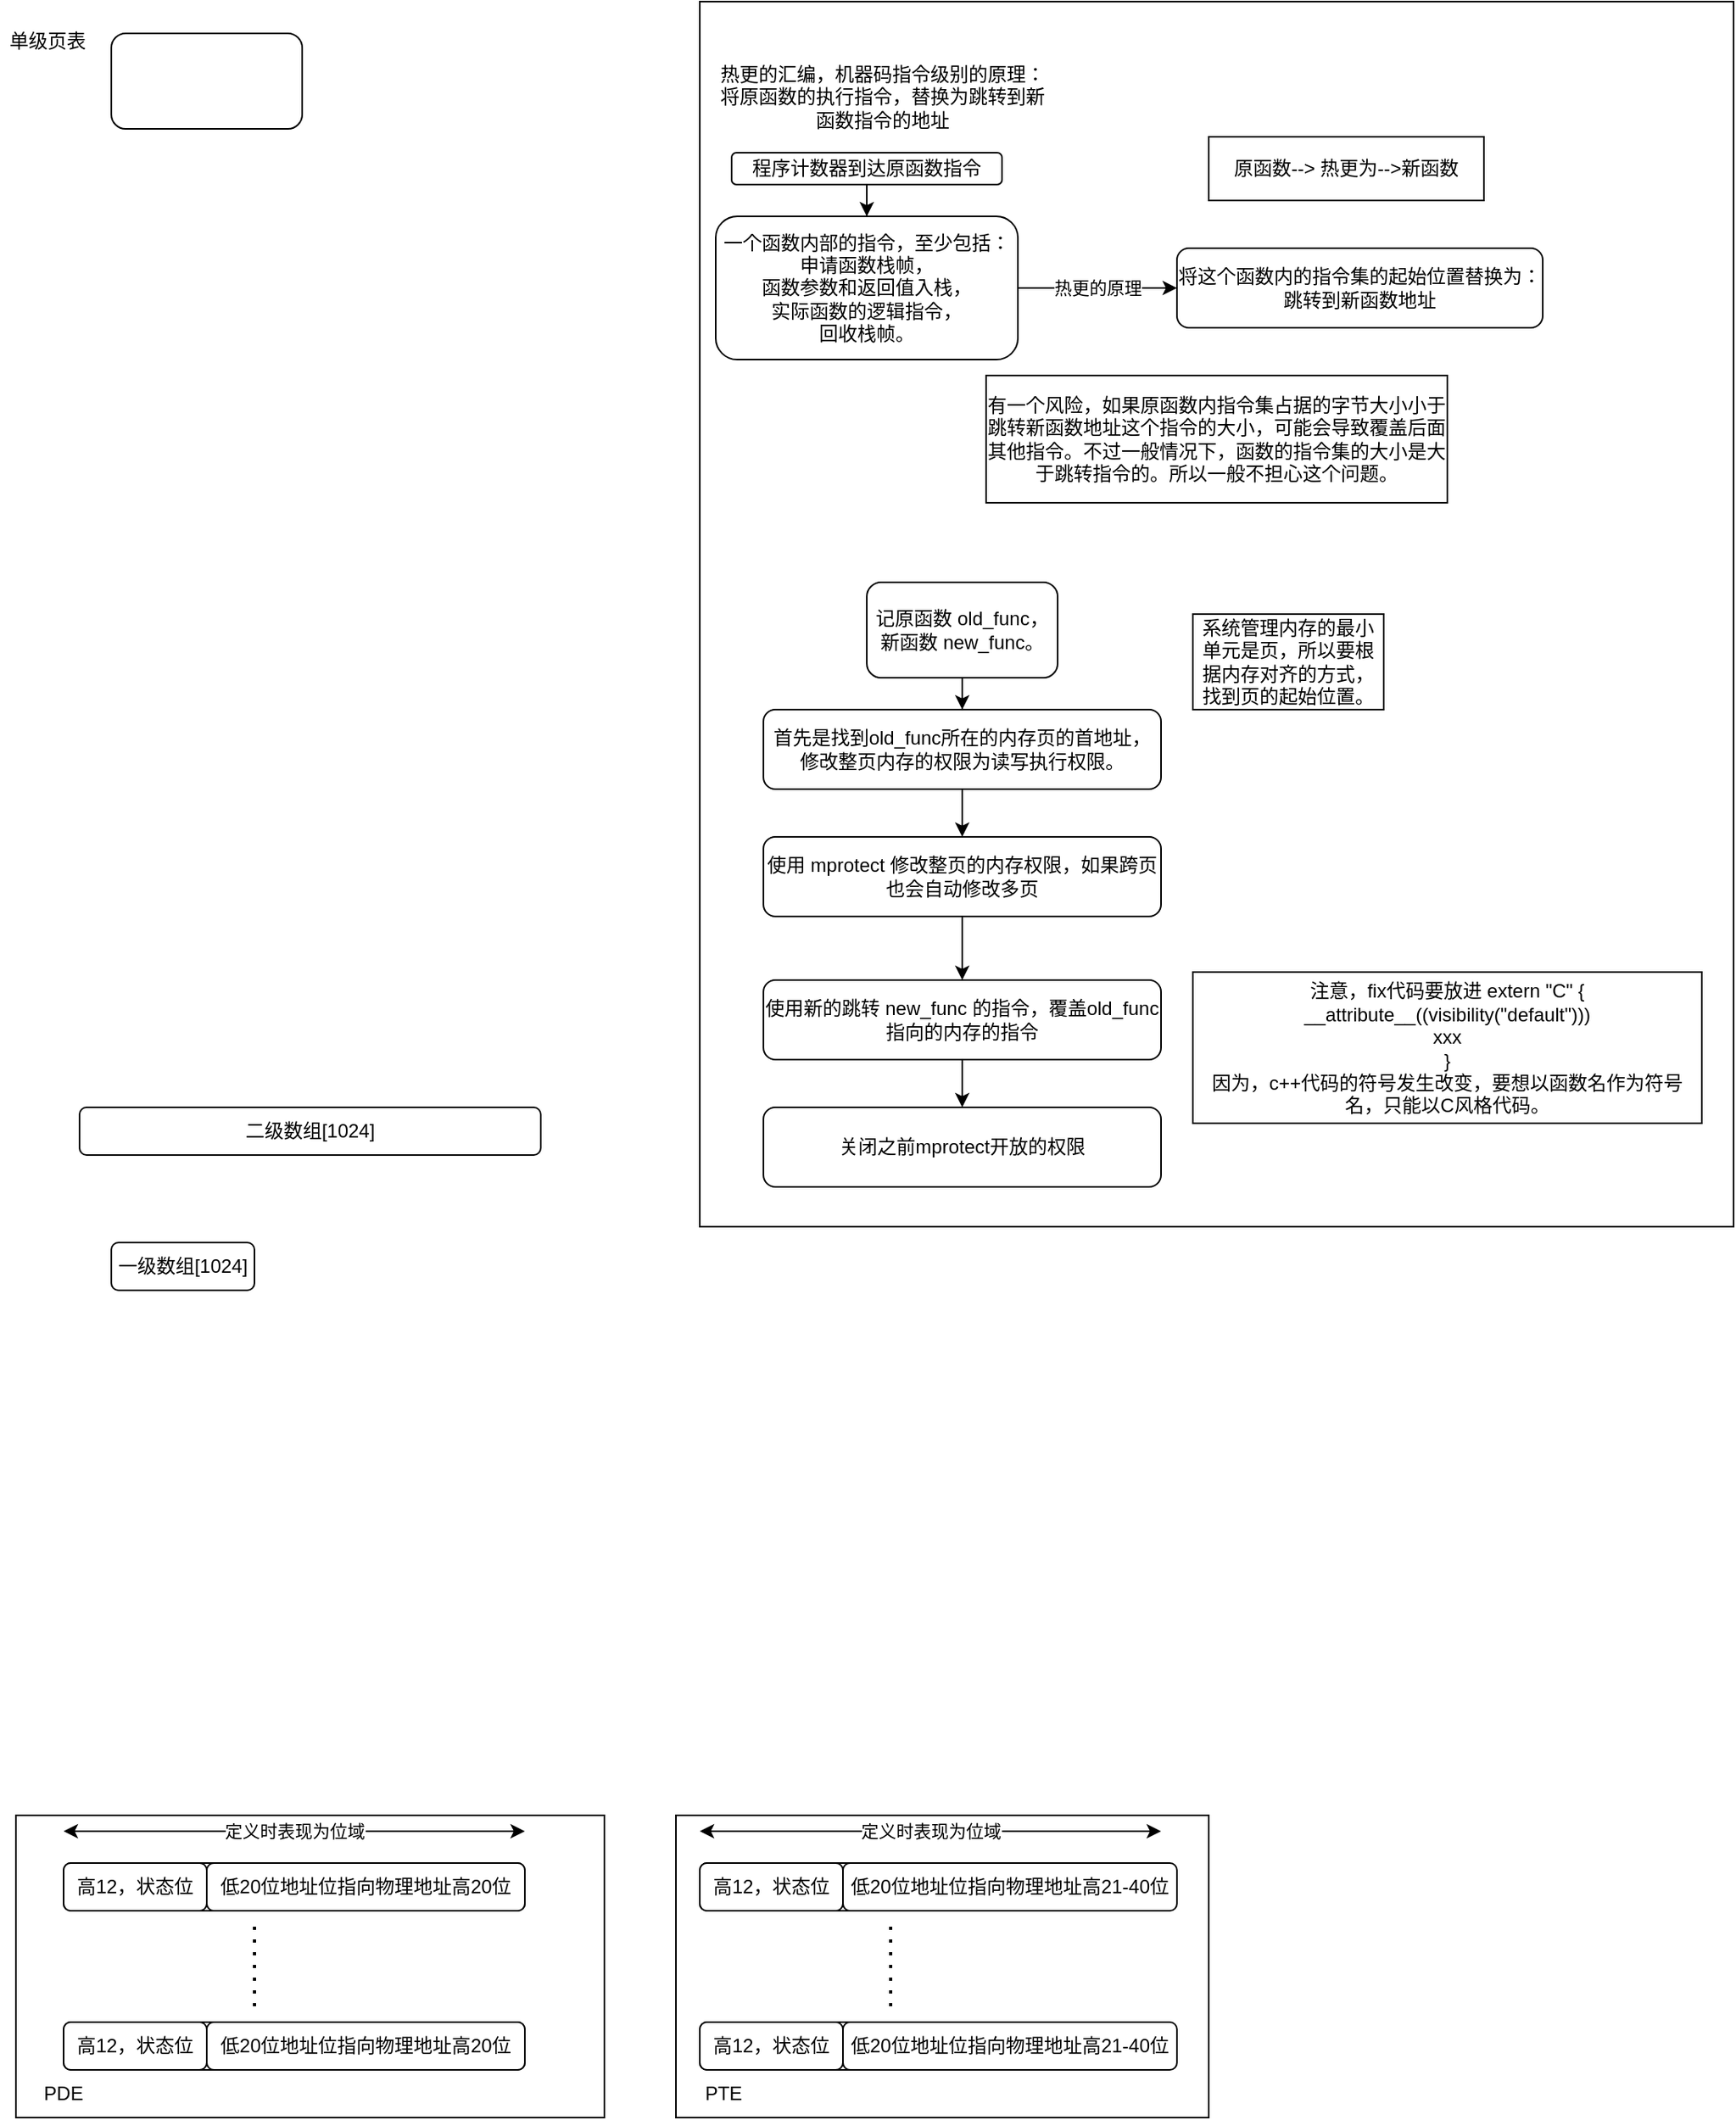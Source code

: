 <mxfile version="26.2.13">
  <diagram name="第 1 页" id="3-S_MTWsGbCbe-uagDEO">
    <mxGraphModel dx="1020" dy="671" grid="1" gridSize="10" guides="1" tooltips="1" connect="1" arrows="1" fold="1" page="1" pageScale="1" pageWidth="827" pageHeight="1169" math="0" shadow="0">
      <root>
        <mxCell id="0" />
        <mxCell id="1" parent="0" />
        <mxCell id="UJwOGw4JKF4MHEVCzDIA-2" value="" style="rounded=1;whiteSpace=wrap;html=1;" parent="1" vertex="1">
          <mxGeometry x="100" y="40" width="120" height="60" as="geometry" />
        </mxCell>
        <mxCell id="UJwOGw4JKF4MHEVCzDIA-3" value="单级页表" style="text;html=1;align=center;verticalAlign=middle;whiteSpace=wrap;rounded=0;" parent="1" vertex="1">
          <mxGeometry x="30" y="30" width="60" height="30" as="geometry" />
        </mxCell>
        <mxCell id="Q-pZWlg4WSGOJyvQfA7R-1" value="热更的汇编，机器码指令级别的原理：&lt;div&gt;将原函数的执行指令，替换为跳转到新函数指令的地址&lt;/div&gt;" style="text;html=1;align=center;verticalAlign=middle;whiteSpace=wrap;rounded=0;" parent="1" vertex="1">
          <mxGeometry x="480" y="65" width="210" height="30" as="geometry" />
        </mxCell>
        <mxCell id="Q-pZWlg4WSGOJyvQfA7R-4" value="" style="edgeStyle=orthogonalEdgeStyle;rounded=0;orthogonalLoop=1;jettySize=auto;html=1;" parent="1" source="Q-pZWlg4WSGOJyvQfA7R-2" target="Q-pZWlg4WSGOJyvQfA7R-3" edge="1">
          <mxGeometry relative="1" as="geometry" />
        </mxCell>
        <mxCell id="Q-pZWlg4WSGOJyvQfA7R-2" value="程序计数器到达原函数指令" style="rounded=1;whiteSpace=wrap;html=1;" parent="1" vertex="1">
          <mxGeometry x="490" y="115" width="170" height="20" as="geometry" />
        </mxCell>
        <mxCell id="Q-pZWlg4WSGOJyvQfA7R-6" value="" style="edgeStyle=orthogonalEdgeStyle;rounded=0;orthogonalLoop=1;jettySize=auto;html=1;" parent="1" source="Q-pZWlg4WSGOJyvQfA7R-3" target="Q-pZWlg4WSGOJyvQfA7R-5" edge="1">
          <mxGeometry relative="1" as="geometry" />
        </mxCell>
        <mxCell id="Q-pZWlg4WSGOJyvQfA7R-7" value="热更的原理" style="edgeLabel;html=1;align=center;verticalAlign=middle;resizable=0;points=[];" parent="Q-pZWlg4WSGOJyvQfA7R-6" vertex="1" connectable="0">
          <mxGeometry x="-0.272" y="3" relative="1" as="geometry">
            <mxPoint x="13" y="3" as="offset" />
          </mxGeometry>
        </mxCell>
        <mxCell id="Q-pZWlg4WSGOJyvQfA7R-3" value="一个函数内部的指令，至少包括：&lt;div&gt;申请函数栈帧，&lt;/div&gt;&lt;div&gt;函数参数和返回值入栈，&lt;/div&gt;&lt;div&gt;实际函数的逻辑指令，&lt;/div&gt;&lt;div&gt;回收栈帧。&lt;/div&gt;" style="whiteSpace=wrap;html=1;rounded=1;" parent="1" vertex="1">
          <mxGeometry x="480" y="155" width="190" height="90" as="geometry" />
        </mxCell>
        <mxCell id="Q-pZWlg4WSGOJyvQfA7R-5" value="将这个函数内的指令集的起始位置替换为：&lt;div&gt;跳转到新函数地址&lt;/div&gt;" style="whiteSpace=wrap;html=1;rounded=1;" parent="1" vertex="1">
          <mxGeometry x="770" y="175" width="230" height="50" as="geometry" />
        </mxCell>
        <mxCell id="Q-pZWlg4WSGOJyvQfA7R-8" value="有一个风险，如果原函数内指令集占据的字节大小小于跳转新函数地址这个指令的大小，可能会导致覆盖后面其他指令。不过一般情况下，函数的指令集的大小是大于跳转指令的。所以一般不担心这个问题。" style="rounded=0;whiteSpace=wrap;html=1;" parent="1" vertex="1">
          <mxGeometry x="650" y="255" width="290" height="80" as="geometry" />
        </mxCell>
        <mxCell id="Q-pZWlg4WSGOJyvQfA7R-9" value="原函数--&amp;gt; 热更为--&amp;gt;新函数" style="rounded=0;whiteSpace=wrap;html=1;" parent="1" vertex="1">
          <mxGeometry x="790" y="105" width="173" height="40" as="geometry" />
        </mxCell>
        <mxCell id="Q-pZWlg4WSGOJyvQfA7R-10" value="" style="rounded=0;whiteSpace=wrap;html=1;fillColor=none;" parent="1" vertex="1">
          <mxGeometry x="470" y="20" width="650" height="770" as="geometry" />
        </mxCell>
        <mxCell id="Q-pZWlg4WSGOJyvQfA7R-13" value="" style="edgeStyle=orthogonalEdgeStyle;rounded=0;orthogonalLoop=1;jettySize=auto;html=1;" parent="1" source="Q-pZWlg4WSGOJyvQfA7R-11" target="Q-pZWlg4WSGOJyvQfA7R-12" edge="1">
          <mxGeometry relative="1" as="geometry" />
        </mxCell>
        <mxCell id="Q-pZWlg4WSGOJyvQfA7R-11" value="记原函数 old_func，新函数 new_func。" style="rounded=1;whiteSpace=wrap;html=1;" parent="1" vertex="1">
          <mxGeometry x="575" y="385" width="120" height="60" as="geometry" />
        </mxCell>
        <mxCell id="Q-pZWlg4WSGOJyvQfA7R-16" value="" style="edgeStyle=orthogonalEdgeStyle;rounded=0;orthogonalLoop=1;jettySize=auto;html=1;" parent="1" source="Q-pZWlg4WSGOJyvQfA7R-12" target="Q-pZWlg4WSGOJyvQfA7R-15" edge="1">
          <mxGeometry relative="1" as="geometry" />
        </mxCell>
        <mxCell id="Q-pZWlg4WSGOJyvQfA7R-12" value="首先是找到old_func所在的内存页的首地址，修改整页内存的权限为读写执行权限。" style="rounded=1;whiteSpace=wrap;html=1;" parent="1" vertex="1">
          <mxGeometry x="510" y="465" width="250" height="50" as="geometry" />
        </mxCell>
        <mxCell id="Q-pZWlg4WSGOJyvQfA7R-14" value="系统管理内存的最小单元是页，所以要根据内存对齐的方式，找到页的起始位置。" style="rounded=0;whiteSpace=wrap;html=1;" parent="1" vertex="1">
          <mxGeometry x="780" y="405" width="120" height="60" as="geometry" />
        </mxCell>
        <mxCell id="Q-pZWlg4WSGOJyvQfA7R-20" value="" style="edgeStyle=orthogonalEdgeStyle;rounded=0;orthogonalLoop=1;jettySize=auto;html=1;" parent="1" source="Q-pZWlg4WSGOJyvQfA7R-15" target="Q-pZWlg4WSGOJyvQfA7R-19" edge="1">
          <mxGeometry relative="1" as="geometry" />
        </mxCell>
        <mxCell id="Q-pZWlg4WSGOJyvQfA7R-15" value="使用 mprotect 修改整页的内存权限，如果跨页也会自动修改多页" style="rounded=1;whiteSpace=wrap;html=1;" parent="1" vertex="1">
          <mxGeometry x="510" y="545" width="250" height="50" as="geometry" />
        </mxCell>
        <mxCell id="Q-pZWlg4WSGOJyvQfA7R-22" value="" style="edgeStyle=orthogonalEdgeStyle;rounded=0;orthogonalLoop=1;jettySize=auto;html=1;" parent="1" source="Q-pZWlg4WSGOJyvQfA7R-19" target="Q-pZWlg4WSGOJyvQfA7R-21" edge="1">
          <mxGeometry relative="1" as="geometry" />
        </mxCell>
        <mxCell id="Q-pZWlg4WSGOJyvQfA7R-19" value="使用新的跳转 new_func 的指令，覆盖old_func指向的内存的指令" style="rounded=1;whiteSpace=wrap;html=1;" parent="1" vertex="1">
          <mxGeometry x="510" y="635" width="250" height="50" as="geometry" />
        </mxCell>
        <mxCell id="Q-pZWlg4WSGOJyvQfA7R-21" value="关闭之前mprotect开放的权限" style="rounded=1;whiteSpace=wrap;html=1;" parent="1" vertex="1">
          <mxGeometry x="510" y="715" width="250" height="50" as="geometry" />
        </mxCell>
        <mxCell id="Q-pZWlg4WSGOJyvQfA7R-23" value="注意，fix代码要放进 extern &quot;C&quot; {&lt;div&gt;__attribute__((visibility(&quot;default&quot;)))&lt;/div&gt;&lt;div&gt;xxx&lt;/div&gt;&lt;div&gt;}&lt;/div&gt;&lt;div&gt;因为，c++代码的符号发生改变，要想以函数名作为符号名，只能以C风格代码。&lt;/div&gt;" style="rounded=0;whiteSpace=wrap;html=1;" parent="1" vertex="1">
          <mxGeometry x="780" y="630" width="320" height="95" as="geometry" />
        </mxCell>
        <mxCell id="uYWkz94LOZJ9LZB2Z5OH-1" value="一级数组[1024]" style="rounded=1;whiteSpace=wrap;html=1;" vertex="1" parent="1">
          <mxGeometry x="100" y="800" width="90" height="30" as="geometry" />
        </mxCell>
        <mxCell id="uYWkz94LOZJ9LZB2Z5OH-3" value="二级数组[1024]" style="rounded=1;whiteSpace=wrap;html=1;" vertex="1" parent="1">
          <mxGeometry x="80" y="715" width="290" height="30" as="geometry" />
        </mxCell>
        <mxCell id="uYWkz94LOZJ9LZB2Z5OH-7" value="" style="rounded=1;whiteSpace=wrap;html=1;" vertex="1" parent="1">
          <mxGeometry x="70" y="1190" width="290" height="30" as="geometry" />
        </mxCell>
        <mxCell id="uYWkz94LOZJ9LZB2Z5OH-8" value="高12，状态位" style="rounded=1;whiteSpace=wrap;html=1;" vertex="1" parent="1">
          <mxGeometry x="70" y="1190" width="90" height="30" as="geometry" />
        </mxCell>
        <mxCell id="uYWkz94LOZJ9LZB2Z5OH-9" value="低20位地址位指向物理地址高20位" style="rounded=1;whiteSpace=wrap;html=1;" vertex="1" parent="1">
          <mxGeometry x="160" y="1190" width="200" height="30" as="geometry" />
        </mxCell>
        <mxCell id="uYWkz94LOZJ9LZB2Z5OH-10" value="" style="endArrow=classic;startArrow=classic;html=1;rounded=0;" edge="1" parent="1">
          <mxGeometry width="50" height="50" relative="1" as="geometry">
            <mxPoint x="70" y="1170" as="sourcePoint" />
            <mxPoint x="360" y="1170" as="targetPoint" />
          </mxGeometry>
        </mxCell>
        <mxCell id="uYWkz94LOZJ9LZB2Z5OH-11" value="定义时表现为位域" style="edgeLabel;html=1;align=center;verticalAlign=middle;resizable=0;points=[];" vertex="1" connectable="0" parent="uYWkz94LOZJ9LZB2Z5OH-10">
          <mxGeometry x="-0.036" y="3" relative="1" as="geometry">
            <mxPoint x="5" y="3" as="offset" />
          </mxGeometry>
        </mxCell>
        <mxCell id="uYWkz94LOZJ9LZB2Z5OH-14" value="" style="rounded=1;whiteSpace=wrap;html=1;" vertex="1" parent="1">
          <mxGeometry x="70" y="1290" width="290" height="30" as="geometry" />
        </mxCell>
        <mxCell id="uYWkz94LOZJ9LZB2Z5OH-15" value="高12，状态位" style="rounded=1;whiteSpace=wrap;html=1;" vertex="1" parent="1">
          <mxGeometry x="70" y="1290" width="90" height="30" as="geometry" />
        </mxCell>
        <mxCell id="uYWkz94LOZJ9LZB2Z5OH-16" value="低20位地址位指向物理地址高20位" style="rounded=1;whiteSpace=wrap;html=1;" vertex="1" parent="1">
          <mxGeometry x="160" y="1290" width="200" height="30" as="geometry" />
        </mxCell>
        <mxCell id="uYWkz94LOZJ9LZB2Z5OH-17" value="" style="endArrow=none;dashed=1;html=1;dashPattern=1 3;strokeWidth=2;rounded=0;" edge="1" parent="1">
          <mxGeometry width="50" height="50" relative="1" as="geometry">
            <mxPoint x="190" y="1280" as="sourcePoint" />
            <mxPoint x="190" y="1230" as="targetPoint" />
          </mxGeometry>
        </mxCell>
        <mxCell id="uYWkz94LOZJ9LZB2Z5OH-18" value="" style="rounded=1;whiteSpace=wrap;html=1;" vertex="1" parent="1">
          <mxGeometry x="470" y="1190" width="290" height="30" as="geometry" />
        </mxCell>
        <mxCell id="uYWkz94LOZJ9LZB2Z5OH-19" value="高12，状态位" style="rounded=1;whiteSpace=wrap;html=1;" vertex="1" parent="1">
          <mxGeometry x="470" y="1190" width="90" height="30" as="geometry" />
        </mxCell>
        <mxCell id="uYWkz94LOZJ9LZB2Z5OH-20" value="低20位地址位指向物理地址高21-40位" style="rounded=1;whiteSpace=wrap;html=1;" vertex="1" parent="1">
          <mxGeometry x="560" y="1190" width="210" height="30" as="geometry" />
        </mxCell>
        <mxCell id="uYWkz94LOZJ9LZB2Z5OH-21" value="" style="endArrow=classic;startArrow=classic;html=1;rounded=0;" edge="1" parent="1">
          <mxGeometry width="50" height="50" relative="1" as="geometry">
            <mxPoint x="470" y="1170" as="sourcePoint" />
            <mxPoint x="760" y="1170" as="targetPoint" />
          </mxGeometry>
        </mxCell>
        <mxCell id="uYWkz94LOZJ9LZB2Z5OH-22" value="定义时表现为位域" style="edgeLabel;html=1;align=center;verticalAlign=middle;resizable=0;points=[];" vertex="1" connectable="0" parent="uYWkz94LOZJ9LZB2Z5OH-21">
          <mxGeometry x="-0.036" y="3" relative="1" as="geometry">
            <mxPoint x="5" y="3" as="offset" />
          </mxGeometry>
        </mxCell>
        <mxCell id="uYWkz94LOZJ9LZB2Z5OH-25" value="" style="rounded=1;whiteSpace=wrap;html=1;" vertex="1" parent="1">
          <mxGeometry x="470" y="1290" width="290" height="30" as="geometry" />
        </mxCell>
        <mxCell id="uYWkz94LOZJ9LZB2Z5OH-26" value="高12，状态位" style="rounded=1;whiteSpace=wrap;html=1;" vertex="1" parent="1">
          <mxGeometry x="470" y="1290" width="90" height="30" as="geometry" />
        </mxCell>
        <mxCell id="uYWkz94LOZJ9LZB2Z5OH-27" value="低20位地址位指向物理地址高21-40位" style="rounded=1;whiteSpace=wrap;html=1;" vertex="1" parent="1">
          <mxGeometry x="560" y="1290" width="210" height="30" as="geometry" />
        </mxCell>
        <mxCell id="uYWkz94LOZJ9LZB2Z5OH-28" value="" style="endArrow=none;dashed=1;html=1;dashPattern=1 3;strokeWidth=2;rounded=0;" edge="1" parent="1">
          <mxGeometry width="50" height="50" relative="1" as="geometry">
            <mxPoint x="590" y="1280" as="sourcePoint" />
            <mxPoint x="590" y="1230" as="targetPoint" />
          </mxGeometry>
        </mxCell>
        <mxCell id="uYWkz94LOZJ9LZB2Z5OH-30" value="" style="rounded=0;whiteSpace=wrap;html=1;fillColor=none;" vertex="1" parent="1">
          <mxGeometry x="40" y="1160" width="370" height="190" as="geometry" />
        </mxCell>
        <mxCell id="uYWkz94LOZJ9LZB2Z5OH-31" value="" style="rounded=0;whiteSpace=wrap;html=1;fillColor=none;" vertex="1" parent="1">
          <mxGeometry x="455" y="1160" width="335" height="190" as="geometry" />
        </mxCell>
        <mxCell id="uYWkz94LOZJ9LZB2Z5OH-32" value="PDE" style="text;html=1;align=center;verticalAlign=middle;whiteSpace=wrap;rounded=0;" vertex="1" parent="1">
          <mxGeometry x="40" y="1320" width="60" height="30" as="geometry" />
        </mxCell>
        <mxCell id="uYWkz94LOZJ9LZB2Z5OH-33" value="PTE" style="text;html=1;align=center;verticalAlign=middle;whiteSpace=wrap;rounded=0;" vertex="1" parent="1">
          <mxGeometry x="455" y="1320" width="60" height="30" as="geometry" />
        </mxCell>
      </root>
    </mxGraphModel>
  </diagram>
</mxfile>
